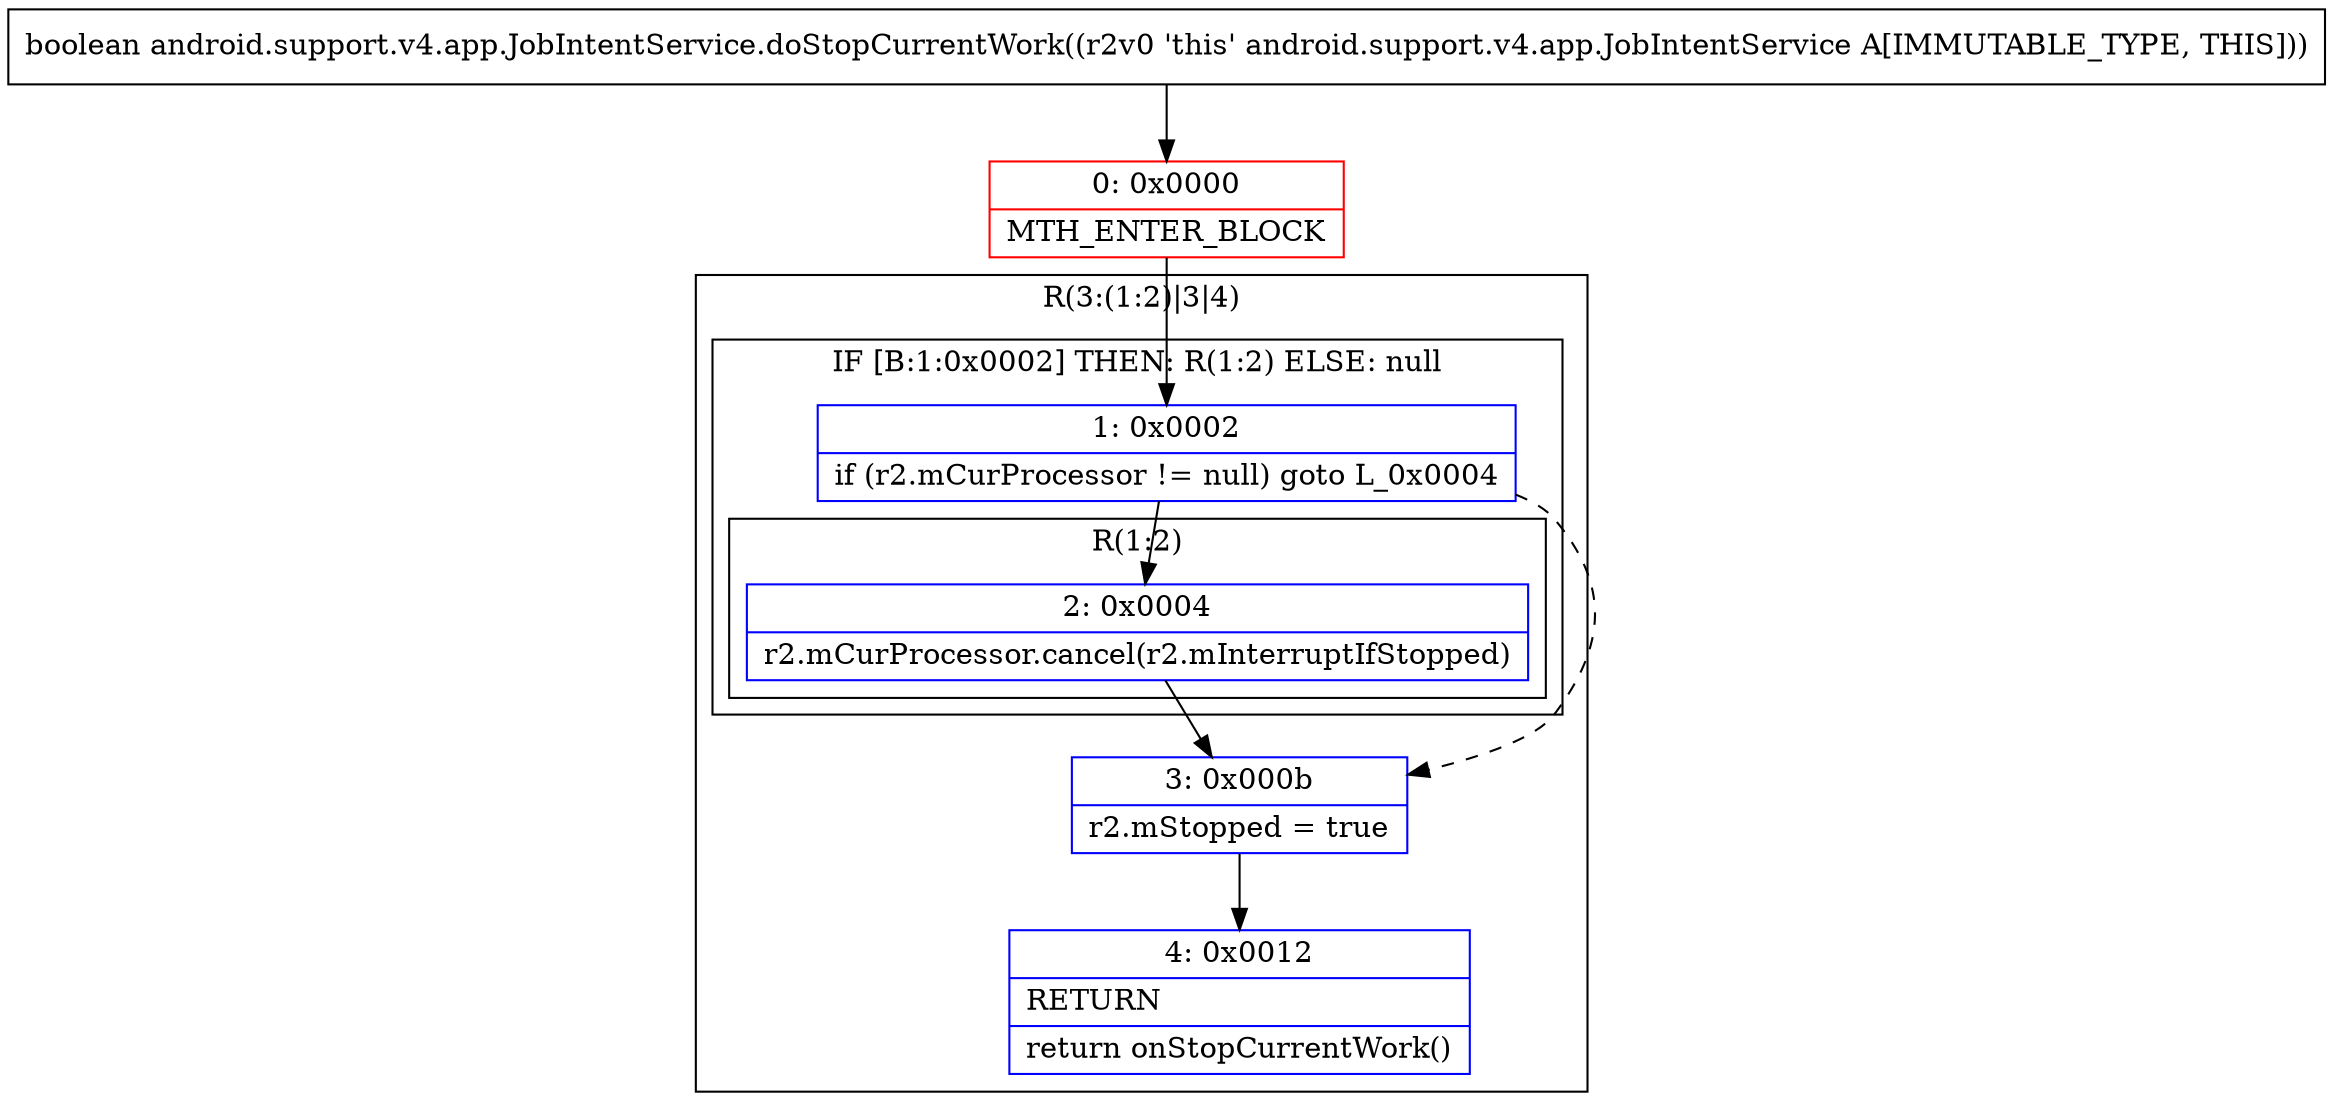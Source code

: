 digraph "CFG forandroid.support.v4.app.JobIntentService.doStopCurrentWork()Z" {
subgraph cluster_Region_941682217 {
label = "R(3:(1:2)|3|4)";
node [shape=record,color=blue];
subgraph cluster_IfRegion_125958826 {
label = "IF [B:1:0x0002] THEN: R(1:2) ELSE: null";
node [shape=record,color=blue];
Node_1 [shape=record,label="{1\:\ 0x0002|if (r2.mCurProcessor != null) goto L_0x0004\l}"];
subgraph cluster_Region_1953769845 {
label = "R(1:2)";
node [shape=record,color=blue];
Node_2 [shape=record,label="{2\:\ 0x0004|r2.mCurProcessor.cancel(r2.mInterruptIfStopped)\l}"];
}
}
Node_3 [shape=record,label="{3\:\ 0x000b|r2.mStopped = true\l}"];
Node_4 [shape=record,label="{4\:\ 0x0012|RETURN\l|return onStopCurrentWork()\l}"];
}
Node_0 [shape=record,color=red,label="{0\:\ 0x0000|MTH_ENTER_BLOCK\l}"];
MethodNode[shape=record,label="{boolean android.support.v4.app.JobIntentService.doStopCurrentWork((r2v0 'this' android.support.v4.app.JobIntentService A[IMMUTABLE_TYPE, THIS])) }"];
MethodNode -> Node_0;
Node_1 -> Node_2;
Node_1 -> Node_3[style=dashed];
Node_2 -> Node_3;
Node_3 -> Node_4;
Node_0 -> Node_1;
}

